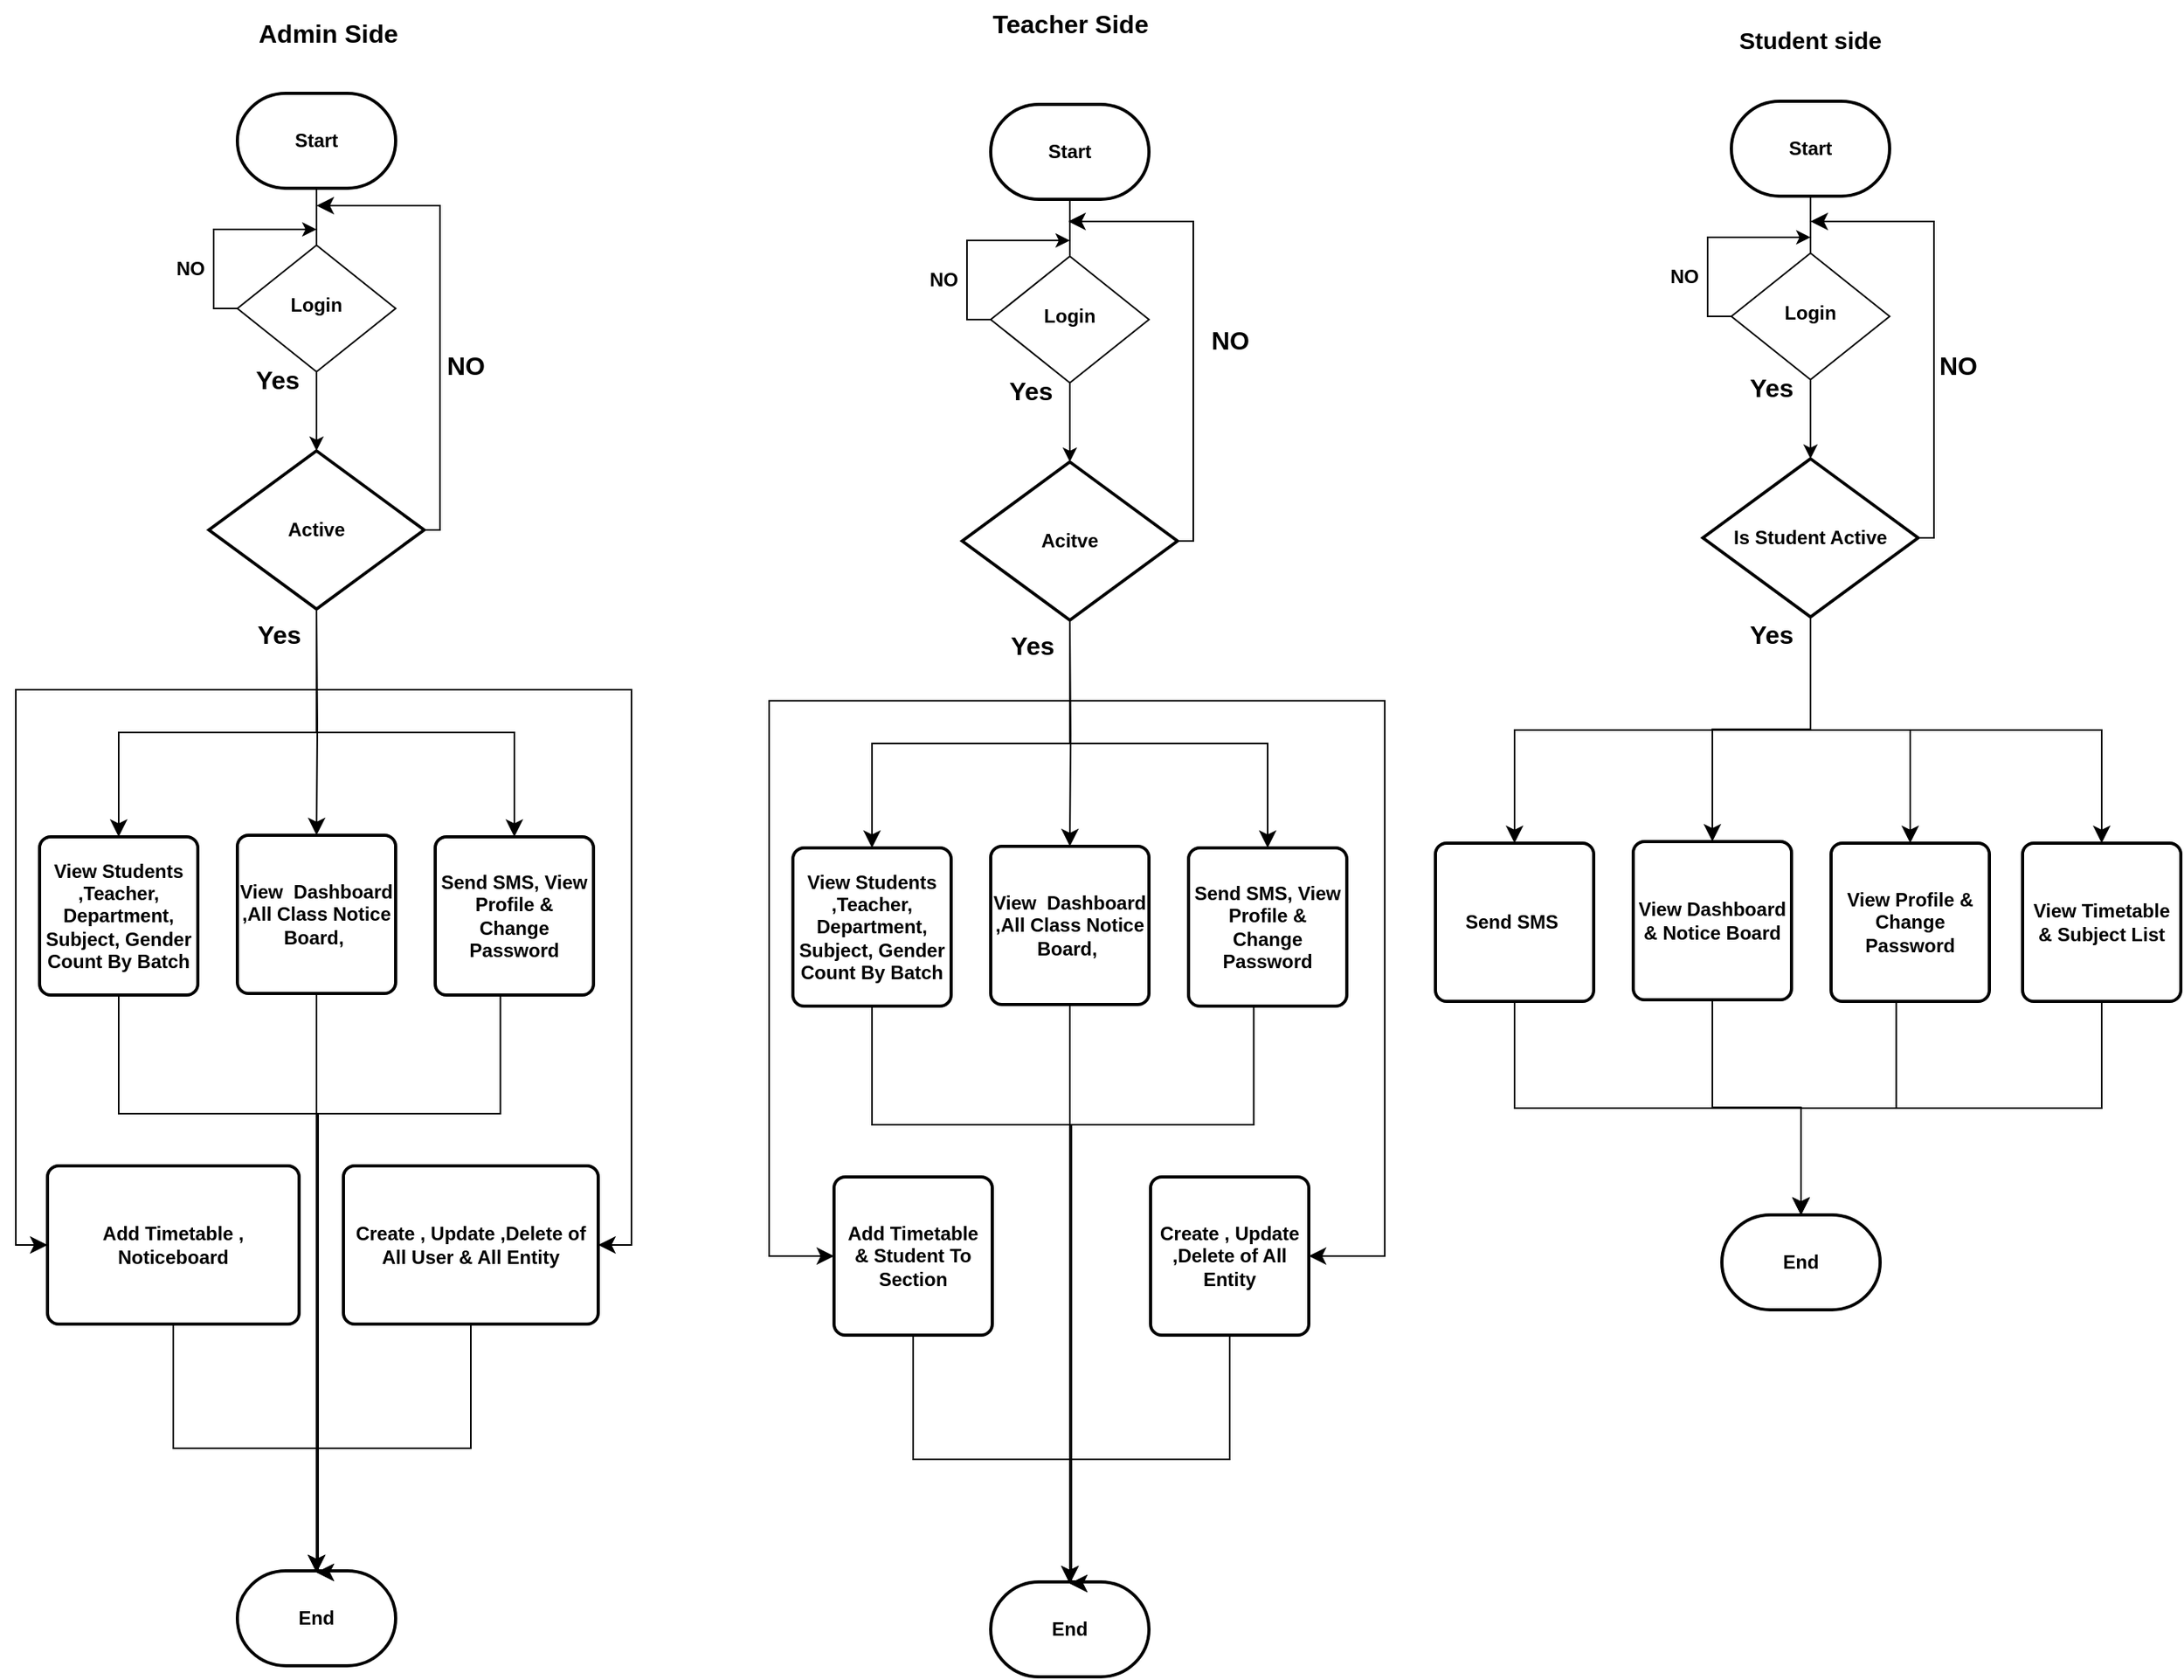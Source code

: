 <mxfile version="24.7.5">
  <diagram id="C5RBs43oDa-KdzZeNtuy" name="Page-1">
    <mxGraphModel dx="1078" dy="590" grid="0" gridSize="10" guides="1" tooltips="1" connect="1" arrows="1" fold="1" page="1" pageScale="1" pageWidth="827" pageHeight="1169" background="#FFFFFF" math="0" shadow="0">
      <root>
        <mxCell id="WIyWlLk6GJQsqaUBKTNV-0" />
        <mxCell id="WIyWlLk6GJQsqaUBKTNV-1" parent="WIyWlLk6GJQsqaUBKTNV-0" />
        <mxCell id="MO0tkaTq0orOsOtcq1J3-275" value="&lt;b&gt;View Dashboard&lt;/b&gt;&lt;div&gt;&lt;b&gt;&amp;amp; Notice Board&lt;/b&gt;&lt;/div&gt;" style="rounded=1;whiteSpace=wrap;html=1;absoluteArcSize=1;arcSize=14;strokeWidth=2;" vertex="1" parent="WIyWlLk6GJQsqaUBKTNV-1">
          <mxGeometry x="1057" y="542" width="100" height="100" as="geometry" />
        </mxCell>
        <mxCell id="MO0tkaTq0orOsOtcq1J3-276" style="edgeStyle=orthogonalEdgeStyle;rounded=0;orthogonalLoop=1;jettySize=auto;html=1;exitX=0.5;exitY=1;exitDx=0;exitDy=0;" edge="1" parent="WIyWlLk6GJQsqaUBKTNV-1" source="MO0tkaTq0orOsOtcq1J3-287">
          <mxGeometry relative="1" as="geometry">
            <mxPoint x="1169" y="304" as="sourcePoint" />
            <mxPoint x="1169" y="300" as="targetPoint" />
          </mxGeometry>
        </mxCell>
        <mxCell id="MO0tkaTq0orOsOtcq1J3-281" style="edgeStyle=orthogonalEdgeStyle;rounded=0;orthogonalLoop=1;jettySize=auto;html=1;exitX=0.5;exitY=1;exitDx=0;exitDy=0;exitPerimeter=0;" edge="1" parent="WIyWlLk6GJQsqaUBKTNV-1" source="MO0tkaTq0orOsOtcq1J3-282">
          <mxGeometry relative="1" as="geometry">
            <mxPoint x="1169" y="204" as="targetPoint" />
          </mxGeometry>
        </mxCell>
        <mxCell id="MO0tkaTq0orOsOtcq1J3-282" value="&lt;b&gt;Start&lt;/b&gt;" style="strokeWidth=2;html=1;shape=mxgraph.flowchart.terminator;whiteSpace=wrap;" vertex="1" parent="WIyWlLk6GJQsqaUBKTNV-1">
          <mxGeometry x="1119" y="74" width="100" height="60" as="geometry" />
        </mxCell>
        <mxCell id="MO0tkaTq0orOsOtcq1J3-284" value="Student side" style="text;strokeColor=none;align=center;fillColor=none;html=1;verticalAlign=middle;whiteSpace=wrap;rounded=0;fontSize=15;fontStyle=1" vertex="1" parent="WIyWlLk6GJQsqaUBKTNV-1">
          <mxGeometry x="1094" y="20" width="150" height="30" as="geometry" />
        </mxCell>
        <mxCell id="MO0tkaTq0orOsOtcq1J3-286" style="edgeStyle=elbowEdgeStyle;rounded=0;orthogonalLoop=1;jettySize=auto;html=1;exitX=0;exitY=0.5;exitDx=0;exitDy=0;" edge="1" parent="WIyWlLk6GJQsqaUBKTNV-1" source="MO0tkaTq0orOsOtcq1J3-287">
          <mxGeometry relative="1" as="geometry">
            <mxPoint x="1169" y="160" as="targetPoint" />
            <Array as="points">
              <mxPoint x="1104" y="180" />
            </Array>
          </mxGeometry>
        </mxCell>
        <mxCell id="MO0tkaTq0orOsOtcq1J3-287" value="&lt;b&gt;Login&lt;/b&gt;" style="rhombus;whiteSpace=wrap;html=1;shadow=0;fontFamily=Helvetica;fontSize=12;align=center;strokeWidth=1;spacing=6;spacingTop=-4;" vertex="1" parent="WIyWlLk6GJQsqaUBKTNV-1">
          <mxGeometry x="1119" y="170" width="100" height="80" as="geometry" />
        </mxCell>
        <mxCell id="MO0tkaTq0orOsOtcq1J3-288" value="&lt;b&gt;NO&lt;/b&gt;" style="text;html=1;align=center;verticalAlign=middle;resizable=0;points=[];autosize=1;strokeColor=none;fillColor=none;" vertex="1" parent="WIyWlLk6GJQsqaUBKTNV-1">
          <mxGeometry x="1069" y="170" width="40" height="30" as="geometry" />
        </mxCell>
        <mxCell id="MO0tkaTq0orOsOtcq1J3-289" value="&lt;b&gt;Yes&lt;/b&gt;" style="text;html=1;align=center;verticalAlign=middle;resizable=0;points=[];autosize=1;strokeColor=none;fillColor=none;fontSize=16;" vertex="1" parent="WIyWlLk6GJQsqaUBKTNV-1">
          <mxGeometry x="1119" y="240" width="50" height="30" as="geometry" />
        </mxCell>
        <mxCell id="MO0tkaTq0orOsOtcq1J3-291" style="edgeStyle=orthogonalEdgeStyle;rounded=0;orthogonalLoop=1;jettySize=auto;html=1;exitX=0.5;exitY=1;exitDx=0;exitDy=0;exitPerimeter=0;entryX=0.5;entryY=0;entryDx=0;entryDy=0;fontSize=12;startSize=8;endSize=8;" edge="1" parent="WIyWlLk6GJQsqaUBKTNV-1" source="MO0tkaTq0orOsOtcq1J3-290" target="MO0tkaTq0orOsOtcq1J3-275">
          <mxGeometry relative="1" as="geometry" />
        </mxCell>
        <mxCell id="MO0tkaTq0orOsOtcq1J3-290" value="&lt;b&gt;Is Student Active&lt;/b&gt;" style="strokeWidth=2;html=1;shape=mxgraph.flowchart.decision;whiteSpace=wrap;" vertex="1" parent="WIyWlLk6GJQsqaUBKTNV-1">
          <mxGeometry x="1101" y="300" width="136" height="100" as="geometry" />
        </mxCell>
        <mxCell id="MO0tkaTq0orOsOtcq1J3-292" value="&lt;b&gt;Yes&lt;/b&gt;" style="text;html=1;align=center;verticalAlign=middle;resizable=0;points=[];autosize=1;strokeColor=none;fillColor=none;fontSize=16;" vertex="1" parent="WIyWlLk6GJQsqaUBKTNV-1">
          <mxGeometry x="1119" y="396" width="50" height="30" as="geometry" />
        </mxCell>
        <mxCell id="MO0tkaTq0orOsOtcq1J3-293" value="&lt;b&gt;Send SMS&amp;nbsp;&lt;/b&gt;" style="rounded=1;whiteSpace=wrap;html=1;absoluteArcSize=1;arcSize=14;strokeWidth=2;" vertex="1" parent="WIyWlLk6GJQsqaUBKTNV-1">
          <mxGeometry x="932" y="543" width="100" height="100" as="geometry" />
        </mxCell>
        <mxCell id="MO0tkaTq0orOsOtcq1J3-294" value="&lt;div&gt;&lt;b&gt;View Profile &amp;amp;&lt;/b&gt;&lt;/div&gt;&lt;b&gt;Change Password&lt;/b&gt;" style="rounded=1;whiteSpace=wrap;html=1;absoluteArcSize=1;arcSize=14;strokeWidth=2;" vertex="1" parent="WIyWlLk6GJQsqaUBKTNV-1">
          <mxGeometry x="1182" y="543" width="100" height="100" as="geometry" />
        </mxCell>
        <mxCell id="MO0tkaTq0orOsOtcq1J3-324" value="&lt;b&gt;Teacher Side&lt;/b&gt;" style="text;html=1;align=center;verticalAlign=middle;resizable=0;points=[];autosize=1;strokeColor=none;fillColor=none;fontSize=16;" vertex="1" parent="WIyWlLk6GJQsqaUBKTNV-1">
          <mxGeometry x="641" y="10" width="120" height="30" as="geometry" />
        </mxCell>
        <mxCell id="MO0tkaTq0orOsOtcq1J3-325" value="&lt;b&gt;View Timetable&lt;/b&gt;&lt;div&gt;&lt;b&gt;&amp;amp; Subject List&lt;/b&gt;&lt;/div&gt;" style="rounded=1;whiteSpace=wrap;html=1;absoluteArcSize=1;arcSize=14;strokeWidth=2;" vertex="1" parent="WIyWlLk6GJQsqaUBKTNV-1">
          <mxGeometry x="1303" y="543" width="100" height="100" as="geometry" />
        </mxCell>
        <mxCell id="MO0tkaTq0orOsOtcq1J3-327" value="" style="endArrow=classic;html=1;rounded=0;fontSize=12;startSize=8;endSize=8;entryX=0.5;entryY=0;entryDx=0;entryDy=0;exitX=0.5;exitY=1;exitDx=0;exitDy=0;exitPerimeter=0;edgeStyle=orthogonalEdgeStyle;" edge="1" parent="WIyWlLk6GJQsqaUBKTNV-1" source="MO0tkaTq0orOsOtcq1J3-290" target="MO0tkaTq0orOsOtcq1J3-325">
          <mxGeometry width="50" height="50" relative="1" as="geometry">
            <mxPoint x="1205" y="640" as="sourcePoint" />
            <mxPoint x="1255" y="590" as="targetPoint" />
          </mxGeometry>
        </mxCell>
        <mxCell id="MO0tkaTq0orOsOtcq1J3-328" value="" style="endArrow=classic;html=1;rounded=0;fontSize=12;startSize=8;endSize=8;entryX=0.5;entryY=0;entryDx=0;entryDy=0;exitX=0.5;exitY=1;exitDx=0;exitDy=0;exitPerimeter=0;edgeStyle=orthogonalEdgeStyle;" edge="1" parent="WIyWlLk6GJQsqaUBKTNV-1" source="MO0tkaTq0orOsOtcq1J3-290" target="MO0tkaTq0orOsOtcq1J3-294">
          <mxGeometry width="50" height="50" relative="1" as="geometry">
            <mxPoint x="1175" y="410" as="sourcePoint" />
            <mxPoint x="1255" y="590" as="targetPoint" />
          </mxGeometry>
        </mxCell>
        <mxCell id="MO0tkaTq0orOsOtcq1J3-329" value="" style="endArrow=classic;html=1;rounded=0;fontSize=12;startSize=8;endSize=8;entryX=0.5;entryY=0;entryDx=0;entryDy=0;exitX=0.5;exitY=1;exitDx=0;exitDy=0;exitPerimeter=0;edgeStyle=orthogonalEdgeStyle;" edge="1" parent="WIyWlLk6GJQsqaUBKTNV-1" source="MO0tkaTq0orOsOtcq1J3-290" target="MO0tkaTq0orOsOtcq1J3-293">
          <mxGeometry width="50" height="50" relative="1" as="geometry">
            <mxPoint x="1205" y="640" as="sourcePoint" />
            <mxPoint x="1255" y="590" as="targetPoint" />
          </mxGeometry>
        </mxCell>
        <mxCell id="MO0tkaTq0orOsOtcq1J3-330" value="&lt;b&gt;End&lt;/b&gt;" style="strokeWidth=2;html=1;shape=mxgraph.flowchart.terminator;whiteSpace=wrap;" vertex="1" parent="WIyWlLk6GJQsqaUBKTNV-1">
          <mxGeometry x="1113" y="778" width="100" height="60" as="geometry" />
        </mxCell>
        <mxCell id="MO0tkaTq0orOsOtcq1J3-331" value="" style="endArrow=classic;html=1;rounded=0;fontSize=12;startSize=8;endSize=8;entryX=0.5;entryY=0;entryDx=0;entryDy=0;entryPerimeter=0;exitX=0.5;exitY=1;exitDx=0;exitDy=0;edgeStyle=orthogonalEdgeStyle;" edge="1" parent="WIyWlLk6GJQsqaUBKTNV-1" source="MO0tkaTq0orOsOtcq1J3-293" target="MO0tkaTq0orOsOtcq1J3-330">
          <mxGeometry width="50" height="50" relative="1" as="geometry">
            <mxPoint x="982" y="670" as="sourcePoint" />
            <mxPoint x="1035" y="640" as="targetPoint" />
          </mxGeometry>
        </mxCell>
        <mxCell id="MO0tkaTq0orOsOtcq1J3-332" value="" style="endArrow=classic;html=1;rounded=0;fontSize=12;startSize=8;endSize=8;entryX=0.5;entryY=0;entryDx=0;entryDy=0;entryPerimeter=0;exitX=0.5;exitY=1;exitDx=0;exitDy=0;edgeStyle=orthogonalEdgeStyle;" edge="1" parent="WIyWlLk6GJQsqaUBKTNV-1" source="MO0tkaTq0orOsOtcq1J3-325" target="MO0tkaTq0orOsOtcq1J3-330">
          <mxGeometry width="50" height="50" relative="1" as="geometry">
            <mxPoint x="1205" y="890" as="sourcePoint" />
            <mxPoint x="1255" y="840" as="targetPoint" />
          </mxGeometry>
        </mxCell>
        <mxCell id="MO0tkaTq0orOsOtcq1J3-333" value="" style="endArrow=classic;html=1;rounded=0;fontSize=12;startSize=8;endSize=8;entryX=0.5;entryY=0;entryDx=0;entryDy=0;entryPerimeter=0;exitX=0.5;exitY=1;exitDx=0;exitDy=0;edgeStyle=orthogonalEdgeStyle;" edge="1" parent="WIyWlLk6GJQsqaUBKTNV-1" source="MO0tkaTq0orOsOtcq1J3-275" target="MO0tkaTq0orOsOtcq1J3-330">
          <mxGeometry width="50" height="50" relative="1" as="geometry">
            <mxPoint x="1205" y="890" as="sourcePoint" />
            <mxPoint x="1255" y="840" as="targetPoint" />
          </mxGeometry>
        </mxCell>
        <mxCell id="MO0tkaTq0orOsOtcq1J3-334" value="" style="endArrow=classic;html=1;rounded=0;fontSize=12;startSize=8;endSize=8;entryX=0.5;entryY=0;entryDx=0;entryDy=0;entryPerimeter=0;exitX=0.412;exitY=0.999;exitDx=0;exitDy=0;exitPerimeter=0;edgeStyle=orthogonalEdgeStyle;" edge="1" parent="WIyWlLk6GJQsqaUBKTNV-1" source="MO0tkaTq0orOsOtcq1J3-294" target="MO0tkaTq0orOsOtcq1J3-330">
          <mxGeometry width="50" height="50" relative="1" as="geometry">
            <mxPoint x="1205" y="890" as="sourcePoint" />
            <mxPoint x="1255" y="840" as="targetPoint" />
          </mxGeometry>
        </mxCell>
        <mxCell id="MO0tkaTq0orOsOtcq1J3-355" value="&lt;b&gt;View&amp;nbsp; Dashboard ,All Class Notice Board,&amp;nbsp;&lt;/b&gt;" style="rounded=1;whiteSpace=wrap;html=1;absoluteArcSize=1;arcSize=14;strokeWidth=2;" vertex="1" parent="WIyWlLk6GJQsqaUBKTNV-1">
          <mxGeometry x="651" y="545" width="100" height="100" as="geometry" />
        </mxCell>
        <mxCell id="MO0tkaTq0orOsOtcq1J3-356" style="edgeStyle=orthogonalEdgeStyle;rounded=0;orthogonalLoop=1;jettySize=auto;html=1;exitX=0.5;exitY=1;exitDx=0;exitDy=0;" edge="1" parent="WIyWlLk6GJQsqaUBKTNV-1" source="MO0tkaTq0orOsOtcq1J3-360">
          <mxGeometry relative="1" as="geometry">
            <mxPoint x="701" y="306" as="sourcePoint" />
            <mxPoint x="701" y="302" as="targetPoint" />
          </mxGeometry>
        </mxCell>
        <mxCell id="MO0tkaTq0orOsOtcq1J3-357" style="edgeStyle=orthogonalEdgeStyle;rounded=0;orthogonalLoop=1;jettySize=auto;html=1;exitX=0.5;exitY=1;exitDx=0;exitDy=0;exitPerimeter=0;" edge="1" parent="WIyWlLk6GJQsqaUBKTNV-1" source="MO0tkaTq0orOsOtcq1J3-358">
          <mxGeometry relative="1" as="geometry">
            <mxPoint x="701" y="206" as="targetPoint" />
          </mxGeometry>
        </mxCell>
        <mxCell id="MO0tkaTq0orOsOtcq1J3-358" value="&lt;b&gt;Start&lt;/b&gt;" style="strokeWidth=2;html=1;shape=mxgraph.flowchart.terminator;whiteSpace=wrap;" vertex="1" parent="WIyWlLk6GJQsqaUBKTNV-1">
          <mxGeometry x="651" y="76" width="100" height="60" as="geometry" />
        </mxCell>
        <mxCell id="MO0tkaTq0orOsOtcq1J3-359" style="edgeStyle=elbowEdgeStyle;rounded=0;orthogonalLoop=1;jettySize=auto;html=1;exitX=0;exitY=0.5;exitDx=0;exitDy=0;" edge="1" parent="WIyWlLk6GJQsqaUBKTNV-1" source="MO0tkaTq0orOsOtcq1J3-360">
          <mxGeometry relative="1" as="geometry">
            <mxPoint x="701" y="162" as="targetPoint" />
            <Array as="points">
              <mxPoint x="636" y="182" />
            </Array>
          </mxGeometry>
        </mxCell>
        <mxCell id="MO0tkaTq0orOsOtcq1J3-360" value="&lt;b&gt;Login&lt;/b&gt;" style="rhombus;whiteSpace=wrap;html=1;shadow=0;fontFamily=Helvetica;fontSize=12;align=center;strokeWidth=1;spacing=6;spacingTop=-4;" vertex="1" parent="WIyWlLk6GJQsqaUBKTNV-1">
          <mxGeometry x="651" y="172" width="100" height="80" as="geometry" />
        </mxCell>
        <mxCell id="MO0tkaTq0orOsOtcq1J3-361" value="&lt;b&gt;NO&lt;/b&gt;" style="text;html=1;align=center;verticalAlign=middle;resizable=0;points=[];autosize=1;strokeColor=none;fillColor=none;" vertex="1" parent="WIyWlLk6GJQsqaUBKTNV-1">
          <mxGeometry x="601" y="172" width="40" height="30" as="geometry" />
        </mxCell>
        <mxCell id="MO0tkaTq0orOsOtcq1J3-362" value="&lt;b&gt;Yes&lt;/b&gt;" style="text;html=1;align=center;verticalAlign=middle;resizable=0;points=[];autosize=1;strokeColor=none;fillColor=none;fontSize=16;" vertex="1" parent="WIyWlLk6GJQsqaUBKTNV-1">
          <mxGeometry x="651" y="242" width="50" height="30" as="geometry" />
        </mxCell>
        <mxCell id="MO0tkaTq0orOsOtcq1J3-363" style="edgeStyle=orthogonalEdgeStyle;rounded=0;orthogonalLoop=1;jettySize=auto;html=1;exitX=0.5;exitY=1;exitDx=0;exitDy=0;exitPerimeter=0;entryX=0.5;entryY=0;entryDx=0;entryDy=0;fontSize=12;startSize=8;endSize=8;" edge="1" parent="WIyWlLk6GJQsqaUBKTNV-1" target="MO0tkaTq0orOsOtcq1J3-355">
          <mxGeometry relative="1" as="geometry">
            <mxPoint x="701" y="403" as="sourcePoint" />
          </mxGeometry>
        </mxCell>
        <mxCell id="MO0tkaTq0orOsOtcq1J3-364" value="&lt;b&gt;Acitve&lt;/b&gt;" style="strokeWidth=2;html=1;shape=mxgraph.flowchart.decision;whiteSpace=wrap;" vertex="1" parent="WIyWlLk6GJQsqaUBKTNV-1">
          <mxGeometry x="633" y="302" width="136" height="100" as="geometry" />
        </mxCell>
        <mxCell id="MO0tkaTq0orOsOtcq1J3-365" value="&lt;b&gt;Yes&lt;/b&gt;" style="text;html=1;align=center;verticalAlign=middle;resizable=0;points=[];autosize=1;strokeColor=none;fillColor=none;fontSize=16;" vertex="1" parent="WIyWlLk6GJQsqaUBKTNV-1">
          <mxGeometry x="652" y="403" width="50" height="30" as="geometry" />
        </mxCell>
        <mxCell id="MO0tkaTq0orOsOtcq1J3-366" value="&lt;b&gt;View Students ,Teacher, Department, Subject, Gender Count By Batch&lt;/b&gt;" style="rounded=1;whiteSpace=wrap;html=1;absoluteArcSize=1;arcSize=14;strokeWidth=2;" vertex="1" parent="WIyWlLk6GJQsqaUBKTNV-1">
          <mxGeometry x="526" y="546" width="100" height="100" as="geometry" />
        </mxCell>
        <mxCell id="MO0tkaTq0orOsOtcq1J3-367" value="&lt;div&gt;&lt;b&gt;Send SMS, View Profile &amp;amp;&lt;/b&gt;&lt;/div&gt;&lt;b&gt;Change Password&lt;/b&gt;" style="rounded=1;whiteSpace=wrap;html=1;absoluteArcSize=1;arcSize=14;strokeWidth=2;" vertex="1" parent="WIyWlLk6GJQsqaUBKTNV-1">
          <mxGeometry x="776" y="546" width="100" height="100" as="geometry" />
        </mxCell>
        <mxCell id="MO0tkaTq0orOsOtcq1J3-368" value="&lt;b&gt;Add Timetable&lt;/b&gt;&lt;div&gt;&lt;b&gt;&amp;amp; Student To Section&lt;/b&gt;&lt;/div&gt;" style="rounded=1;whiteSpace=wrap;html=1;absoluteArcSize=1;arcSize=14;strokeWidth=2;" vertex="1" parent="WIyWlLk6GJQsqaUBKTNV-1">
          <mxGeometry x="552" y="754" width="100" height="100" as="geometry" />
        </mxCell>
        <mxCell id="MO0tkaTq0orOsOtcq1J3-369" value="" style="endArrow=classic;html=1;rounded=0;fontSize=12;startSize=8;endSize=8;entryX=0;entryY=0.5;entryDx=0;entryDy=0;exitX=0.5;exitY=1;exitDx=0;exitDy=0;exitPerimeter=0;edgeStyle=elbowEdgeStyle;" edge="1" parent="WIyWlLk6GJQsqaUBKTNV-1" target="MO0tkaTq0orOsOtcq1J3-368">
          <mxGeometry width="50" height="50" relative="1" as="geometry">
            <mxPoint x="702" y="453" as="sourcePoint" />
            <mxPoint x="553" y="891" as="targetPoint" />
            <Array as="points">
              <mxPoint x="511" y="661" />
            </Array>
          </mxGeometry>
        </mxCell>
        <mxCell id="MO0tkaTq0orOsOtcq1J3-370" value="" style="endArrow=classic;html=1;rounded=0;fontSize=12;startSize=8;endSize=8;entryX=0.5;entryY=0;entryDx=0;entryDy=0;exitX=0.5;exitY=1;exitDx=0;exitDy=0;exitPerimeter=0;edgeStyle=orthogonalEdgeStyle;" edge="1" parent="WIyWlLk6GJQsqaUBKTNV-1" target="MO0tkaTq0orOsOtcq1J3-367">
          <mxGeometry width="50" height="50" relative="1" as="geometry">
            <mxPoint x="701" y="403" as="sourcePoint" />
            <mxPoint x="787" y="593" as="targetPoint" />
            <Array as="points">
              <mxPoint x="701" y="480" />
              <mxPoint x="826" y="480" />
            </Array>
          </mxGeometry>
        </mxCell>
        <mxCell id="MO0tkaTq0orOsOtcq1J3-371" value="" style="endArrow=classic;html=1;rounded=0;fontSize=12;startSize=8;endSize=8;entryX=0.5;entryY=0;entryDx=0;entryDy=0;exitX=0.5;exitY=1;exitDx=0;exitDy=0;exitPerimeter=0;edgeStyle=orthogonalEdgeStyle;" edge="1" parent="WIyWlLk6GJQsqaUBKTNV-1" target="MO0tkaTq0orOsOtcq1J3-366">
          <mxGeometry width="50" height="50" relative="1" as="geometry">
            <mxPoint x="701" y="403" as="sourcePoint" />
            <mxPoint x="787" y="593" as="targetPoint" />
            <Array as="points">
              <mxPoint x="701" y="480" />
              <mxPoint x="576" y="480" />
            </Array>
          </mxGeometry>
        </mxCell>
        <mxCell id="MO0tkaTq0orOsOtcq1J3-372" value="&lt;b&gt;End&lt;/b&gt;" style="strokeWidth=2;html=1;shape=mxgraph.flowchart.terminator;whiteSpace=wrap;" vertex="1" parent="WIyWlLk6GJQsqaUBKTNV-1">
          <mxGeometry x="651" y="1010" width="100" height="60" as="geometry" />
        </mxCell>
        <mxCell id="MO0tkaTq0orOsOtcq1J3-373" value="" style="endArrow=classic;html=1;rounded=0;fontSize=12;startSize=8;endSize=8;entryX=0.5;entryY=0;entryDx=0;entryDy=0;entryPerimeter=0;exitX=0.5;exitY=1;exitDx=0;exitDy=0;edgeStyle=orthogonalEdgeStyle;" edge="1" parent="WIyWlLk6GJQsqaUBKTNV-1" source="MO0tkaTq0orOsOtcq1J3-366">
          <mxGeometry width="50" height="50" relative="1" as="geometry">
            <mxPoint x="514" y="673" as="sourcePoint" />
            <mxPoint x="701" y="1011" as="targetPoint" />
            <Array as="points">
              <mxPoint x="576" y="721" />
              <mxPoint x="702" y="721" />
            </Array>
          </mxGeometry>
        </mxCell>
        <mxCell id="MO0tkaTq0orOsOtcq1J3-374" value="" style="endArrow=classic;html=1;rounded=0;fontSize=12;startSize=8;endSize=8;entryX=0.5;entryY=0;entryDx=0;entryDy=0;entryPerimeter=0;exitX=0.5;exitY=1;exitDx=0;exitDy=0;edgeStyle=orthogonalEdgeStyle;" edge="1" parent="WIyWlLk6GJQsqaUBKTNV-1" source="MO0tkaTq0orOsOtcq1J3-368">
          <mxGeometry width="50" height="50" relative="1" as="geometry">
            <mxPoint x="737" y="893" as="sourcePoint" />
            <mxPoint x="701" y="1011" as="targetPoint" />
          </mxGeometry>
        </mxCell>
        <mxCell id="MO0tkaTq0orOsOtcq1J3-375" value="" style="endArrow=classic;html=1;rounded=0;fontSize=12;startSize=8;endSize=8;entryX=0.5;entryY=0;entryDx=0;entryDy=0;entryPerimeter=0;exitX=0.5;exitY=1;exitDx=0;exitDy=0;edgeStyle=orthogonalEdgeStyle;" edge="1" parent="WIyWlLk6GJQsqaUBKTNV-1" source="MO0tkaTq0orOsOtcq1J3-355">
          <mxGeometry width="50" height="50" relative="1" as="geometry">
            <mxPoint x="737" y="893" as="sourcePoint" />
            <mxPoint x="701" y="1011" as="targetPoint" />
          </mxGeometry>
        </mxCell>
        <mxCell id="MO0tkaTq0orOsOtcq1J3-376" value="" style="endArrow=classic;html=1;rounded=0;fontSize=12;startSize=8;endSize=8;entryX=0.5;entryY=0;entryDx=0;entryDy=0;entryPerimeter=0;exitX=0.412;exitY=0.999;exitDx=0;exitDy=0;exitPerimeter=0;edgeStyle=orthogonalEdgeStyle;" edge="1" parent="WIyWlLk6GJQsqaUBKTNV-1" source="MO0tkaTq0orOsOtcq1J3-367">
          <mxGeometry width="50" height="50" relative="1" as="geometry">
            <mxPoint x="737" y="893" as="sourcePoint" />
            <mxPoint x="701" y="1011" as="targetPoint" />
            <Array as="points">
              <mxPoint x="817" y="721" />
              <mxPoint x="702" y="721" />
            </Array>
          </mxGeometry>
        </mxCell>
        <mxCell id="MO0tkaTq0orOsOtcq1J3-379" value="&lt;b&gt;Create , Update ,Delete of All Entity&lt;/b&gt;" style="rounded=1;whiteSpace=wrap;html=1;absoluteArcSize=1;arcSize=14;strokeWidth=2;" vertex="1" parent="WIyWlLk6GJQsqaUBKTNV-1">
          <mxGeometry x="752" y="754" width="100" height="100" as="geometry" />
        </mxCell>
        <mxCell id="MO0tkaTq0orOsOtcq1J3-380" value="" style="endArrow=classic;html=1;rounded=0;fontSize=12;startSize=8;endSize=8;entryX=0.5;entryY=0;entryDx=0;entryDy=0;entryPerimeter=0;exitX=0.5;exitY=1;exitDx=0;exitDy=0;edgeStyle=orthogonalEdgeStyle;" edge="1" parent="WIyWlLk6GJQsqaUBKTNV-1" source="MO0tkaTq0orOsOtcq1J3-379">
          <mxGeometry width="50" height="50" relative="1" as="geometry">
            <mxPoint x="927" y="740" as="sourcePoint" />
            <mxPoint x="701" y="1011" as="targetPoint" />
          </mxGeometry>
        </mxCell>
        <mxCell id="MO0tkaTq0orOsOtcq1J3-382" value="" style="endArrow=classic;html=1;rounded=0;fontSize=12;startSize=8;endSize=8;entryX=1;entryY=0.5;entryDx=0;entryDy=0;exitX=0.5;exitY=1;exitDx=0;exitDy=0;exitPerimeter=0;edgeStyle=elbowEdgeStyle;" edge="1" parent="WIyWlLk6GJQsqaUBKTNV-1" target="MO0tkaTq0orOsOtcq1J3-379">
          <mxGeometry width="50" height="50" relative="1" as="geometry">
            <mxPoint x="701" y="453" as="sourcePoint" />
            <mxPoint x="852" y="891" as="targetPoint" />
            <Array as="points">
              <mxPoint x="900" y="681" />
            </Array>
          </mxGeometry>
        </mxCell>
        <mxCell id="MO0tkaTq0orOsOtcq1J3-383" value="&lt;b&gt;Admin Side&lt;/b&gt;" style="text;html=1;align=center;verticalAlign=middle;resizable=0;points=[];autosize=1;strokeColor=none;fillColor=none;fontSize=16;" vertex="1" parent="WIyWlLk6GJQsqaUBKTNV-1">
          <mxGeometry x="177" y="16" width="110" height="30" as="geometry" />
        </mxCell>
        <mxCell id="MO0tkaTq0orOsOtcq1J3-414" value="&lt;b&gt;View&amp;nbsp; Dashboard ,All Class Notice Board,&amp;nbsp;&lt;/b&gt;" style="rounded=1;whiteSpace=wrap;html=1;absoluteArcSize=1;arcSize=14;strokeWidth=2;" vertex="1" parent="WIyWlLk6GJQsqaUBKTNV-1">
          <mxGeometry x="175" y="538" width="100" height="100" as="geometry" />
        </mxCell>
        <mxCell id="MO0tkaTq0orOsOtcq1J3-415" style="edgeStyle=orthogonalEdgeStyle;rounded=0;orthogonalLoop=1;jettySize=auto;html=1;exitX=0.5;exitY=1;exitDx=0;exitDy=0;" edge="1" parent="WIyWlLk6GJQsqaUBKTNV-1" source="MO0tkaTq0orOsOtcq1J3-419">
          <mxGeometry relative="1" as="geometry">
            <mxPoint x="225" y="299" as="sourcePoint" />
            <mxPoint x="225" y="295" as="targetPoint" />
          </mxGeometry>
        </mxCell>
        <mxCell id="MO0tkaTq0orOsOtcq1J3-416" style="edgeStyle=orthogonalEdgeStyle;rounded=0;orthogonalLoop=1;jettySize=auto;html=1;exitX=0.5;exitY=1;exitDx=0;exitDy=0;exitPerimeter=0;" edge="1" parent="WIyWlLk6GJQsqaUBKTNV-1" source="MO0tkaTq0orOsOtcq1J3-417">
          <mxGeometry relative="1" as="geometry">
            <mxPoint x="225" y="199" as="targetPoint" />
          </mxGeometry>
        </mxCell>
        <mxCell id="MO0tkaTq0orOsOtcq1J3-417" value="&lt;b&gt;Start&lt;/b&gt;" style="strokeWidth=2;html=1;shape=mxgraph.flowchart.terminator;whiteSpace=wrap;" vertex="1" parent="WIyWlLk6GJQsqaUBKTNV-1">
          <mxGeometry x="175" y="69" width="100" height="60" as="geometry" />
        </mxCell>
        <mxCell id="MO0tkaTq0orOsOtcq1J3-418" style="edgeStyle=elbowEdgeStyle;rounded=0;orthogonalLoop=1;jettySize=auto;html=1;exitX=0;exitY=0.5;exitDx=0;exitDy=0;" edge="1" parent="WIyWlLk6GJQsqaUBKTNV-1" source="MO0tkaTq0orOsOtcq1J3-419">
          <mxGeometry relative="1" as="geometry">
            <mxPoint x="225" y="155" as="targetPoint" />
            <Array as="points">
              <mxPoint x="160" y="175" />
            </Array>
          </mxGeometry>
        </mxCell>
        <mxCell id="MO0tkaTq0orOsOtcq1J3-419" value="&lt;b&gt;Login&lt;/b&gt;" style="rhombus;whiteSpace=wrap;html=1;shadow=0;fontFamily=Helvetica;fontSize=12;align=center;strokeWidth=1;spacing=6;spacingTop=-4;" vertex="1" parent="WIyWlLk6GJQsqaUBKTNV-1">
          <mxGeometry x="175" y="165" width="100" height="80" as="geometry" />
        </mxCell>
        <mxCell id="MO0tkaTq0orOsOtcq1J3-420" value="&lt;b&gt;NO&lt;/b&gt;" style="text;html=1;align=center;verticalAlign=middle;resizable=0;points=[];autosize=1;strokeColor=none;fillColor=none;" vertex="1" parent="WIyWlLk6GJQsqaUBKTNV-1">
          <mxGeometry x="125" y="165" width="40" height="30" as="geometry" />
        </mxCell>
        <mxCell id="MO0tkaTq0orOsOtcq1J3-421" value="&lt;b&gt;Yes&lt;/b&gt;" style="text;html=1;align=center;verticalAlign=middle;resizable=0;points=[];autosize=1;strokeColor=none;fillColor=none;fontSize=16;" vertex="1" parent="WIyWlLk6GJQsqaUBKTNV-1">
          <mxGeometry x="175" y="235" width="50" height="30" as="geometry" />
        </mxCell>
        <mxCell id="MO0tkaTq0orOsOtcq1J3-422" style="edgeStyle=orthogonalEdgeStyle;rounded=0;orthogonalLoop=1;jettySize=auto;html=1;exitX=0.5;exitY=1;exitDx=0;exitDy=0;exitPerimeter=0;entryX=0.5;entryY=0;entryDx=0;entryDy=0;fontSize=12;startSize=8;endSize=8;" edge="1" parent="WIyWlLk6GJQsqaUBKTNV-1" target="MO0tkaTq0orOsOtcq1J3-414">
          <mxGeometry relative="1" as="geometry">
            <mxPoint x="225" y="396" as="sourcePoint" />
          </mxGeometry>
        </mxCell>
        <mxCell id="MO0tkaTq0orOsOtcq1J3-423" value="&lt;b&gt;Active&lt;/b&gt;" style="strokeWidth=2;html=1;shape=mxgraph.flowchart.decision;whiteSpace=wrap;" vertex="1" parent="WIyWlLk6GJQsqaUBKTNV-1">
          <mxGeometry x="157" y="295" width="136" height="100" as="geometry" />
        </mxCell>
        <mxCell id="MO0tkaTq0orOsOtcq1J3-424" value="&lt;b&gt;Yes&lt;/b&gt;" style="text;html=1;align=center;verticalAlign=middle;resizable=0;points=[];autosize=1;strokeColor=none;fillColor=none;fontSize=16;" vertex="1" parent="WIyWlLk6GJQsqaUBKTNV-1">
          <mxGeometry x="176" y="396" width="50" height="30" as="geometry" />
        </mxCell>
        <mxCell id="MO0tkaTq0orOsOtcq1J3-425" value="&lt;b&gt;View Students ,Teacher, Department, Subject, Gender Count By Batch&lt;/b&gt;" style="rounded=1;whiteSpace=wrap;html=1;absoluteArcSize=1;arcSize=14;strokeWidth=2;" vertex="1" parent="WIyWlLk6GJQsqaUBKTNV-1">
          <mxGeometry x="50" y="539" width="100" height="100" as="geometry" />
        </mxCell>
        <mxCell id="MO0tkaTq0orOsOtcq1J3-426" value="&lt;div&gt;&lt;b&gt;Send SMS, View Profile &amp;amp;&lt;/b&gt;&lt;/div&gt;&lt;b&gt;Change Password&lt;/b&gt;" style="rounded=1;whiteSpace=wrap;html=1;absoluteArcSize=1;arcSize=14;strokeWidth=2;" vertex="1" parent="WIyWlLk6GJQsqaUBKTNV-1">
          <mxGeometry x="300" y="539" width="100" height="100" as="geometry" />
        </mxCell>
        <mxCell id="MO0tkaTq0orOsOtcq1J3-427" value="&lt;b&gt;Add Timetable&lt;/b&gt;&lt;b style=&quot;background-color: initial;&quot;&gt;&amp;nbsp;, Noticeboard&lt;/b&gt;" style="rounded=1;whiteSpace=wrap;html=1;absoluteArcSize=1;arcSize=14;strokeWidth=2;" vertex="1" parent="WIyWlLk6GJQsqaUBKTNV-1">
          <mxGeometry x="55" y="747" width="159" height="100" as="geometry" />
        </mxCell>
        <mxCell id="MO0tkaTq0orOsOtcq1J3-428" value="" style="endArrow=classic;html=1;rounded=0;fontSize=12;startSize=8;endSize=8;entryX=0;entryY=0.5;entryDx=0;entryDy=0;exitX=0.5;exitY=1;exitDx=0;exitDy=0;exitPerimeter=0;edgeStyle=elbowEdgeStyle;" edge="1" parent="WIyWlLk6GJQsqaUBKTNV-1" target="MO0tkaTq0orOsOtcq1J3-427">
          <mxGeometry width="50" height="50" relative="1" as="geometry">
            <mxPoint x="226" y="446" as="sourcePoint" />
            <mxPoint x="77" y="884" as="targetPoint" />
            <Array as="points">
              <mxPoint x="35" y="654" />
            </Array>
          </mxGeometry>
        </mxCell>
        <mxCell id="MO0tkaTq0orOsOtcq1J3-429" value="" style="endArrow=classic;html=1;rounded=0;fontSize=12;startSize=8;endSize=8;entryX=0.5;entryY=0;entryDx=0;entryDy=0;exitX=0.5;exitY=1;exitDx=0;exitDy=0;exitPerimeter=0;edgeStyle=orthogonalEdgeStyle;" edge="1" parent="WIyWlLk6GJQsqaUBKTNV-1" target="MO0tkaTq0orOsOtcq1J3-426">
          <mxGeometry width="50" height="50" relative="1" as="geometry">
            <mxPoint x="225" y="396" as="sourcePoint" />
            <mxPoint x="311" y="586" as="targetPoint" />
            <Array as="points">
              <mxPoint x="225" y="473" />
              <mxPoint x="350" y="473" />
            </Array>
          </mxGeometry>
        </mxCell>
        <mxCell id="MO0tkaTq0orOsOtcq1J3-430" value="" style="endArrow=classic;html=1;rounded=0;fontSize=12;startSize=8;endSize=8;entryX=0.5;entryY=0;entryDx=0;entryDy=0;exitX=0.5;exitY=1;exitDx=0;exitDy=0;exitPerimeter=0;edgeStyle=orthogonalEdgeStyle;" edge="1" parent="WIyWlLk6GJQsqaUBKTNV-1" target="MO0tkaTq0orOsOtcq1J3-425">
          <mxGeometry width="50" height="50" relative="1" as="geometry">
            <mxPoint x="225" y="396" as="sourcePoint" />
            <mxPoint x="311" y="586" as="targetPoint" />
            <Array as="points">
              <mxPoint x="225" y="473" />
              <mxPoint x="100" y="473" />
            </Array>
          </mxGeometry>
        </mxCell>
        <mxCell id="MO0tkaTq0orOsOtcq1J3-431" value="&lt;b&gt;End&lt;/b&gt;" style="strokeWidth=2;html=1;shape=mxgraph.flowchart.terminator;whiteSpace=wrap;" vertex="1" parent="WIyWlLk6GJQsqaUBKTNV-1">
          <mxGeometry x="175" y="1003" width="100" height="60" as="geometry" />
        </mxCell>
        <mxCell id="MO0tkaTq0orOsOtcq1J3-432" value="" style="endArrow=classic;html=1;rounded=0;fontSize=12;startSize=8;endSize=8;entryX=0.5;entryY=0;entryDx=0;entryDy=0;entryPerimeter=0;exitX=0.5;exitY=1;exitDx=0;exitDy=0;edgeStyle=orthogonalEdgeStyle;" edge="1" parent="WIyWlLk6GJQsqaUBKTNV-1" source="MO0tkaTq0orOsOtcq1J3-425">
          <mxGeometry width="50" height="50" relative="1" as="geometry">
            <mxPoint x="38" y="666" as="sourcePoint" />
            <mxPoint x="225" y="1004" as="targetPoint" />
            <Array as="points">
              <mxPoint x="100" y="714" />
              <mxPoint x="226" y="714" />
            </Array>
          </mxGeometry>
        </mxCell>
        <mxCell id="MO0tkaTq0orOsOtcq1J3-433" value="" style="endArrow=classic;html=1;rounded=0;fontSize=12;startSize=8;endSize=8;entryX=0.5;entryY=0;entryDx=0;entryDy=0;entryPerimeter=0;exitX=0.5;exitY=1;exitDx=0;exitDy=0;edgeStyle=orthogonalEdgeStyle;" edge="1" parent="WIyWlLk6GJQsqaUBKTNV-1" source="MO0tkaTq0orOsOtcq1J3-427">
          <mxGeometry width="50" height="50" relative="1" as="geometry">
            <mxPoint x="261" y="886" as="sourcePoint" />
            <mxPoint x="225" y="1004" as="targetPoint" />
          </mxGeometry>
        </mxCell>
        <mxCell id="MO0tkaTq0orOsOtcq1J3-434" value="" style="endArrow=classic;html=1;rounded=0;fontSize=12;startSize=8;endSize=8;entryX=0.5;entryY=0;entryDx=0;entryDy=0;entryPerimeter=0;exitX=0.5;exitY=1;exitDx=0;exitDy=0;edgeStyle=orthogonalEdgeStyle;" edge="1" parent="WIyWlLk6GJQsqaUBKTNV-1" source="MO0tkaTq0orOsOtcq1J3-414">
          <mxGeometry width="50" height="50" relative="1" as="geometry">
            <mxPoint x="261" y="886" as="sourcePoint" />
            <mxPoint x="225" y="1004" as="targetPoint" />
          </mxGeometry>
        </mxCell>
        <mxCell id="MO0tkaTq0orOsOtcq1J3-435" value="" style="endArrow=classic;html=1;rounded=0;fontSize=12;startSize=8;endSize=8;entryX=0.5;entryY=0;entryDx=0;entryDy=0;entryPerimeter=0;exitX=0.412;exitY=0.999;exitDx=0;exitDy=0;exitPerimeter=0;edgeStyle=orthogonalEdgeStyle;" edge="1" parent="WIyWlLk6GJQsqaUBKTNV-1" source="MO0tkaTq0orOsOtcq1J3-426">
          <mxGeometry width="50" height="50" relative="1" as="geometry">
            <mxPoint x="261" y="886" as="sourcePoint" />
            <mxPoint x="225" y="1004" as="targetPoint" />
            <Array as="points">
              <mxPoint x="341" y="714" />
              <mxPoint x="226" y="714" />
            </Array>
          </mxGeometry>
        </mxCell>
        <mxCell id="MO0tkaTq0orOsOtcq1J3-436" value="&lt;b&gt;Create , Update ,Delete of All User &amp;amp; All Entity&lt;/b&gt;" style="rounded=1;whiteSpace=wrap;html=1;absoluteArcSize=1;arcSize=14;strokeWidth=2;" vertex="1" parent="WIyWlLk6GJQsqaUBKTNV-1">
          <mxGeometry x="242" y="747" width="161" height="100" as="geometry" />
        </mxCell>
        <mxCell id="MO0tkaTq0orOsOtcq1J3-437" value="" style="endArrow=classic;html=1;rounded=0;fontSize=12;startSize=8;endSize=8;entryX=0.5;entryY=0;entryDx=0;entryDy=0;entryPerimeter=0;exitX=0.5;exitY=1;exitDx=0;exitDy=0;edgeStyle=orthogonalEdgeStyle;" edge="1" parent="WIyWlLk6GJQsqaUBKTNV-1" source="MO0tkaTq0orOsOtcq1J3-436">
          <mxGeometry width="50" height="50" relative="1" as="geometry">
            <mxPoint x="451" y="733" as="sourcePoint" />
            <mxPoint x="225" y="1004" as="targetPoint" />
          </mxGeometry>
        </mxCell>
        <mxCell id="MO0tkaTq0orOsOtcq1J3-438" value="" style="endArrow=classic;html=1;rounded=0;fontSize=12;startSize=8;endSize=8;entryX=1;entryY=0.5;entryDx=0;entryDy=0;exitX=0.5;exitY=1;exitDx=0;exitDy=0;exitPerimeter=0;edgeStyle=elbowEdgeStyle;" edge="1" parent="WIyWlLk6GJQsqaUBKTNV-1" target="MO0tkaTq0orOsOtcq1J3-436">
          <mxGeometry width="50" height="50" relative="1" as="geometry">
            <mxPoint x="225" y="446" as="sourcePoint" />
            <mxPoint x="376" y="884" as="targetPoint" />
            <Array as="points">
              <mxPoint x="424" y="674" />
            </Array>
          </mxGeometry>
        </mxCell>
        <mxCell id="MO0tkaTq0orOsOtcq1J3-439" value="" style="endArrow=classic;html=1;rounded=0;fontSize=12;startSize=8;endSize=8;exitX=1;exitY=0.5;exitDx=0;exitDy=0;exitPerimeter=0;edgeStyle=orthogonalEdgeStyle;" edge="1" parent="WIyWlLk6GJQsqaUBKTNV-1" source="MO0tkaTq0orOsOtcq1J3-423">
          <mxGeometry width="50" height="50" relative="1" as="geometry">
            <mxPoint x="468" y="400" as="sourcePoint" />
            <mxPoint x="225" y="140" as="targetPoint" />
            <Array as="points">
              <mxPoint x="303" y="345" />
              <mxPoint x="303" y="140" />
            </Array>
          </mxGeometry>
        </mxCell>
        <mxCell id="MO0tkaTq0orOsOtcq1J3-440" value="&lt;b&gt;NO&lt;/b&gt;" style="text;html=1;align=center;verticalAlign=middle;resizable=0;points=[];autosize=1;strokeColor=none;fillColor=none;fontSize=16;" vertex="1" parent="WIyWlLk6GJQsqaUBKTNV-1">
          <mxGeometry x="294" y="226" width="50" height="30" as="geometry" />
        </mxCell>
        <mxCell id="MO0tkaTq0orOsOtcq1J3-442" value="" style="endArrow=classic;html=1;rounded=0;fontSize=12;startSize=8;endSize=8;exitX=1;exitY=0.5;exitDx=0;exitDy=0;exitPerimeter=0;edgeStyle=orthogonalEdgeStyle;" edge="1" parent="WIyWlLk6GJQsqaUBKTNV-1" source="MO0tkaTq0orOsOtcq1J3-364">
          <mxGeometry width="50" height="50" relative="1" as="geometry">
            <mxPoint x="820" y="220" as="sourcePoint" />
            <mxPoint x="700" y="150" as="targetPoint" />
            <Array as="points">
              <mxPoint x="779" y="352" />
              <mxPoint x="779" y="150" />
            </Array>
          </mxGeometry>
        </mxCell>
        <mxCell id="MO0tkaTq0orOsOtcq1J3-443" value="&lt;b&gt;NO&lt;/b&gt;" style="text;html=1;align=center;verticalAlign=middle;resizable=0;points=[];autosize=1;strokeColor=none;fillColor=none;fontSize=16;" vertex="1" parent="WIyWlLk6GJQsqaUBKTNV-1">
          <mxGeometry x="777" y="210" width="50" height="30" as="geometry" />
        </mxCell>
        <mxCell id="MO0tkaTq0orOsOtcq1J3-444" value="" style="endArrow=classic;html=1;rounded=0;fontSize=12;startSize=8;endSize=8;exitX=1;exitY=0.5;exitDx=0;exitDy=0;exitPerimeter=0;edgeStyle=orthogonalEdgeStyle;" edge="1" parent="WIyWlLk6GJQsqaUBKTNV-1" source="MO0tkaTq0orOsOtcq1J3-290">
          <mxGeometry width="50" height="50" relative="1" as="geometry">
            <mxPoint x="1235" y="470" as="sourcePoint" />
            <mxPoint x="1169" y="150" as="targetPoint" />
            <Array as="points">
              <mxPoint x="1247" y="350" />
              <mxPoint x="1247" y="150" />
            </Array>
          </mxGeometry>
        </mxCell>
        <mxCell id="MO0tkaTq0orOsOtcq1J3-445" value="&lt;b&gt;NO&lt;/b&gt;" style="text;html=1;align=center;verticalAlign=middle;resizable=0;points=[];autosize=1;strokeColor=none;fillColor=none;fontSize=16;" vertex="1" parent="WIyWlLk6GJQsqaUBKTNV-1">
          <mxGeometry x="1237" y="226" width="50" height="30" as="geometry" />
        </mxCell>
      </root>
    </mxGraphModel>
  </diagram>
</mxfile>
